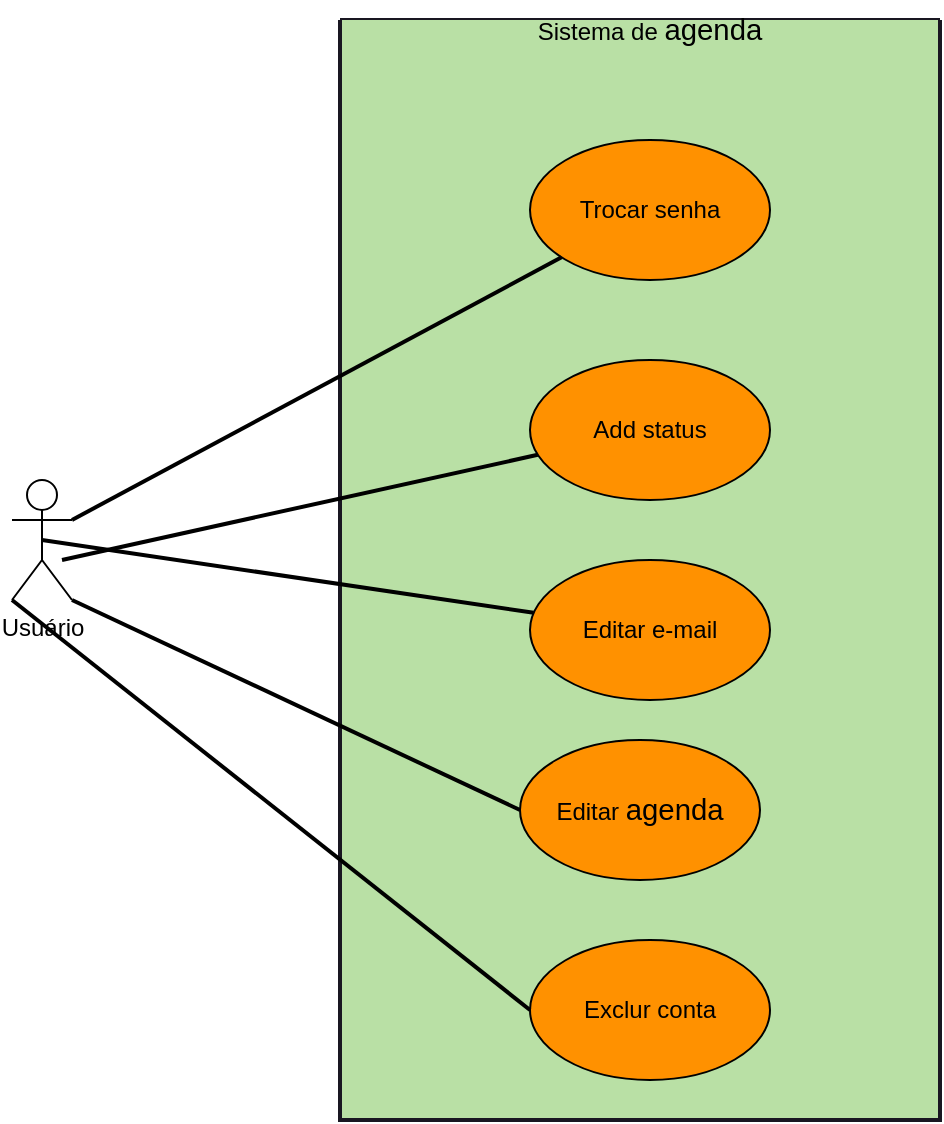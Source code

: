 <mxfile version="20.3.6" type="device"><diagram id="JtQY-y38J-oxPfumYa5v" name="Page-1"><mxGraphModel dx="1209" dy="563" grid="1" gridSize="10" guides="1" tooltips="1" connect="1" arrows="1" fold="1" page="1" pageScale="1" pageWidth="827" pageHeight="1169" math="0" shadow="0"><root><mxCell id="0"/><mxCell id="1" parent="0"/><mxCell id="0koj4CaHkcI0XOmnxppj-7" value="" style="swimlane;startSize=0;fillColor=#d5e8d4;strokeColor=#191621;swimlaneFillColor=#B9E0A5;gradientColor=none;strokeWidth=2;" parent="1" vertex="1"><mxGeometry x="264" y="310" width="300" height="550" as="geometry"/></mxCell><mxCell id="0koj4CaHkcI0XOmnxppj-14" value="Editar&amp;nbsp;&lt;span id=&quot;docs-internal-guid-5d248136-7fff-6230-5ce6-fc6c9844654c&quot;&gt;&lt;span style=&quot;font-size: 11pt; font-family: Arial; background-color: transparent; font-variant-numeric: normal; font-variant-east-asian: normal; vertical-align: baseline;&quot;&gt;agenda&lt;/span&gt;&lt;/span&gt;" style="ellipse;whiteSpace=wrap;html=1;fillColor=#FF9100;gradientColor=none;" parent="0koj4CaHkcI0XOmnxppj-7" vertex="1"><mxGeometry x="90" y="360" width="120" height="70" as="geometry"/></mxCell><mxCell id="0koj4CaHkcI0XOmnxppj-15" value="Exclur conta" style="ellipse;whiteSpace=wrap;html=1;fillColor=#FF9100;gradientColor=none;" parent="0koj4CaHkcI0XOmnxppj-7" vertex="1"><mxGeometry x="95" y="460" width="120" height="70" as="geometry"/></mxCell><mxCell id="0koj4CaHkcI0XOmnxppj-34" value="Sistema de&amp;nbsp;&lt;span id=&quot;docs-internal-guid-5d248136-7fff-6230-5ce6-fc6c9844654c&quot;&gt;&lt;span style=&quot;font-size: 11pt; font-family: Arial; background-color: transparent; font-variant-numeric: normal; font-variant-east-asian: normal; vertical-align: baseline;&quot;&gt;agenda&lt;/span&gt;&lt;/span&gt;" style="text;html=1;strokeColor=none;fillColor=none;align=center;verticalAlign=middle;whiteSpace=wrap;rounded=0;" parent="0koj4CaHkcI0XOmnxppj-7" vertex="1"><mxGeometry x="10" y="-10" width="290" height="30" as="geometry"/></mxCell><mxCell id="NW-pyHuNBMtnlk7-bASJ-3" value="Editar e-mail" style="ellipse;whiteSpace=wrap;html=1;fillColor=#FF9100;gradientColor=none;" parent="0koj4CaHkcI0XOmnxppj-7" vertex="1"><mxGeometry x="95" y="270" width="120" height="70" as="geometry"/></mxCell><mxCell id="NW-pyHuNBMtnlk7-bASJ-4" value="Add status" style="ellipse;whiteSpace=wrap;html=1;fillColor=#FF9100;gradientColor=none;" parent="0koj4CaHkcI0XOmnxppj-7" vertex="1"><mxGeometry x="95" y="170" width="120" height="70" as="geometry"/></mxCell><mxCell id="NW-pyHuNBMtnlk7-bASJ-7" value="Trocar senha" style="ellipse;whiteSpace=wrap;html=1;fillColor=#FF9100;gradientColor=none;" parent="0koj4CaHkcI0XOmnxppj-7" vertex="1"><mxGeometry x="95" y="60" width="120" height="70" as="geometry"/></mxCell><mxCell id="0koj4CaHkcI0XOmnxppj-32" style="edgeStyle=none;rounded=0;orthogonalLoop=1;jettySize=auto;html=1;exitX=0;exitY=1;exitDx=0;exitDy=0;exitPerimeter=0;entryX=0;entryY=0.5;entryDx=0;entryDy=0;startArrow=none;startFill=0;endArrow=none;endFill=0;endSize=12;strokeWidth=2;" parent="1" source="0koj4CaHkcI0XOmnxppj-1" target="0koj4CaHkcI0XOmnxppj-15" edge="1"><mxGeometry relative="1" as="geometry"/></mxCell><mxCell id="0koj4CaHkcI0XOmnxppj-33" style="edgeStyle=none;rounded=0;orthogonalLoop=1;jettySize=auto;html=1;exitX=1;exitY=1;exitDx=0;exitDy=0;exitPerimeter=0;entryX=0;entryY=0.5;entryDx=0;entryDy=0;startArrow=none;startFill=0;endArrow=none;endFill=0;endSize=12;strokeWidth=2;" parent="1" source="0koj4CaHkcI0XOmnxppj-1" target="0koj4CaHkcI0XOmnxppj-14" edge="1"><mxGeometry relative="1" as="geometry"/></mxCell><mxCell id="0koj4CaHkcI0XOmnxppj-1" value="Usuário" style="shape=umlActor;verticalLabelPosition=bottom;verticalAlign=top;html=1;outlineConnect=0;" parent="1" vertex="1"><mxGeometry x="100" y="540" width="30" height="60" as="geometry"/></mxCell><mxCell id="NW-pyHuNBMtnlk7-bASJ-6" style="edgeStyle=none;rounded=0;orthogonalLoop=1;jettySize=auto;html=1;startArrow=none;startFill=0;endArrow=none;endFill=0;endSize=12;strokeWidth=2;exitX=0.5;exitY=0.5;exitDx=0;exitDy=0;exitPerimeter=0;" parent="1" source="0koj4CaHkcI0XOmnxppj-1" target="NW-pyHuNBMtnlk7-bASJ-3" edge="1"><mxGeometry relative="1" as="geometry"><mxPoint x="140" y="610" as="sourcePoint"/><mxPoint x="364" y="735" as="targetPoint"/></mxGeometry></mxCell><mxCell id="NW-pyHuNBMtnlk7-bASJ-8" style="edgeStyle=none;rounded=0;orthogonalLoop=1;jettySize=auto;html=1;exitX=1;exitY=0.333;exitDx=0;exitDy=0;exitPerimeter=0;startArrow=none;startFill=0;endArrow=none;endFill=0;endSize=12;strokeWidth=2;" parent="1" source="0koj4CaHkcI0XOmnxppj-1" target="NW-pyHuNBMtnlk7-bASJ-7" edge="1"><mxGeometry relative="1" as="geometry"><mxPoint x="140" y="380" as="sourcePoint"/><mxPoint x="364" y="505" as="targetPoint"/></mxGeometry></mxCell><mxCell id="NW-pyHuNBMtnlk7-bASJ-10" style="edgeStyle=none;rounded=0;orthogonalLoop=1;jettySize=auto;html=1;startArrow=none;startFill=0;endArrow=none;endFill=0;endSize=12;strokeWidth=2;exitX=0.5;exitY=0.5;exitDx=0;exitDy=0;exitPerimeter=0;" parent="1" target="NW-pyHuNBMtnlk7-bASJ-4" edge="1"><mxGeometry relative="1" as="geometry"><mxPoint x="125" y="580" as="sourcePoint"/><mxPoint x="370.843" y="616.391" as="targetPoint"/></mxGeometry></mxCell></root></mxGraphModel></diagram></mxfile>